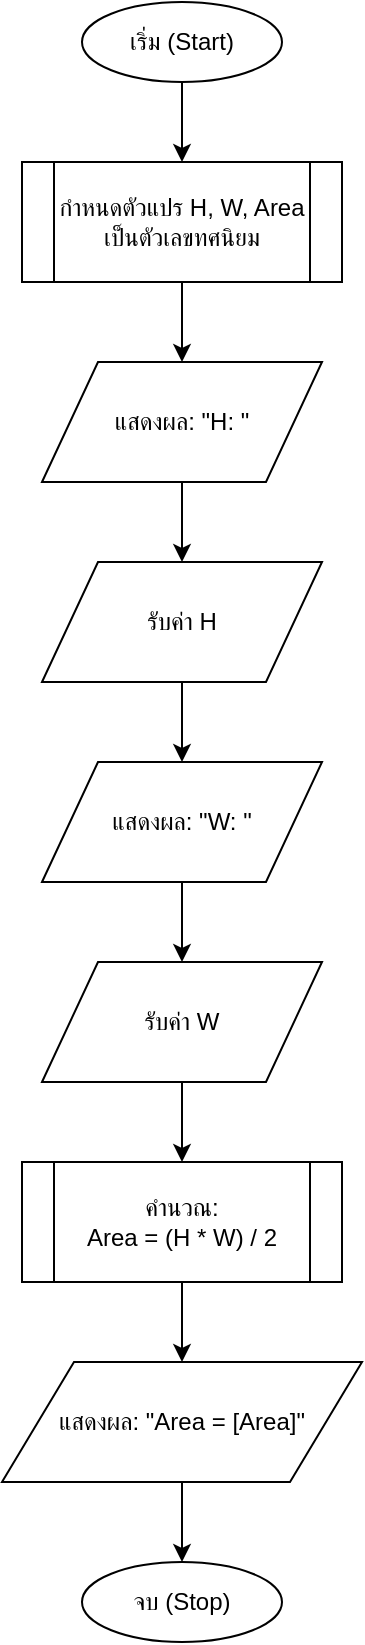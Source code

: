 <mxfile version="28.2.5">
  <diagram name="หน้า-1" id="HQ9NVgsOX_6Um-SGwR-2">
    <mxGraphModel grid="1" page="1" gridSize="10" guides="1" tooltips="1" connect="1" arrows="1" fold="1" pageScale="1" pageWidth="827" pageHeight="1169" math="0" shadow="0">
      <root>
        <mxCell id="0" />
        <mxCell id="1" parent="0" />
        <mxCell id="PAVQ1afMyBgtSDZh_0J4-1" value="เริ่ม (Start)" style="ellipse;whiteSpace=wrap;html=1;" vertex="1" parent="1">
          <mxGeometry x="340" y="20" width="100" height="40" as="geometry" />
        </mxCell>
        <mxCell id="PAVQ1afMyBgtSDZh_0J4-2" value="" style="endArrow=classic;html=1;exitX=0.5;exitY=1;entryX=0.5;entryY=0;" edge="1" parent="1" source="PAVQ1afMyBgtSDZh_0J4-1" target="PAVQ1afMyBgtSDZh_0J4-3">
          <mxGeometry width="50" height="50" relative="1" as="geometry">
            <mxPoint x="390" y="60" as="sourcePoint" />
            <mxPoint x="390" y="100" as="targetPoint" />
          </mxGeometry>
        </mxCell>
        <mxCell id="PAVQ1afMyBgtSDZh_0J4-3" value="กำหนดตัวแปร H, W, Area เป็นตัวเลขทศนิยม" style="shape=process;whiteSpace=wrap;html=1;" vertex="1" parent="1">
          <mxGeometry x="310" y="100" width="160" height="60" as="geometry" />
        </mxCell>
        <mxCell id="PAVQ1afMyBgtSDZh_0J4-4" value="" style="endArrow=classic;html=1;exitX=0.5;exitY=1;entryX=0.5;entryY=0;" edge="1" parent="1" source="PAVQ1afMyBgtSDZh_0J4-3" target="PAVQ1afMyBgtSDZh_0J4-5">
          <mxGeometry width="50" height="50" relative="1" as="geometry">
            <mxPoint x="390" y="160" as="sourcePoint" />
            <mxPoint x="390" y="200" as="targetPoint" />
          </mxGeometry>
        </mxCell>
        <mxCell id="PAVQ1afMyBgtSDZh_0J4-5" value="แสดงผล: &quot;H: &quot;" style="shape=parallelogram;perimeter=parallelogramPerimeter;whiteSpace=wrap;html=1;" vertex="1" parent="1">
          <mxGeometry x="320" y="200" width="140" height="60" as="geometry" />
        </mxCell>
        <mxCell id="PAVQ1afMyBgtSDZh_0J4-6" value="" style="endArrow=classic;html=1;exitX=0.5;exitY=1;entryX=0.5;entryY=0;" edge="1" parent="1" source="PAVQ1afMyBgtSDZh_0J4-5" target="PAVQ1afMyBgtSDZh_0J4-7">
          <mxGeometry width="50" height="50" relative="1" as="geometry">
            <mxPoint x="390" y="260" as="sourcePoint" />
            <mxPoint x="390" y="300" as="targetPoint" />
          </mxGeometry>
        </mxCell>
        <mxCell id="PAVQ1afMyBgtSDZh_0J4-7" value="รับค่า H" style="shape=parallelogram;perimeter=parallelogramPerimeter;whiteSpace=wrap;html=1;" vertex="1" parent="1">
          <mxGeometry x="320" y="300" width="140" height="60" as="geometry" />
        </mxCell>
        <mxCell id="PAVQ1afMyBgtSDZh_0J4-8" value="" style="endArrow=classic;html=1;exitX=0.5;exitY=1;entryX=0.5;entryY=0;" edge="1" parent="1" source="PAVQ1afMyBgtSDZh_0J4-7" target="PAVQ1afMyBgtSDZh_0J4-9">
          <mxGeometry width="50" height="50" relative="1" as="geometry">
            <mxPoint x="390" y="360" as="sourcePoint" />
            <mxPoint x="390" y="400" as="targetPoint" />
          </mxGeometry>
        </mxCell>
        <mxCell id="PAVQ1afMyBgtSDZh_0J4-9" value="แสดงผล: &quot;W: &quot;" style="shape=parallelogram;perimeter=parallelogramPerimeter;whiteSpace=wrap;html=1;" vertex="1" parent="1">
          <mxGeometry x="320" y="400" width="140" height="60" as="geometry" />
        </mxCell>
        <mxCell id="PAVQ1afMyBgtSDZh_0J4-10" value="" style="endArrow=classic;html=1;exitX=0.5;exitY=1;entryX=0.5;entryY=0;" edge="1" parent="1" source="PAVQ1afMyBgtSDZh_0J4-9" target="PAVQ1afMyBgtSDZh_0J4-11">
          <mxGeometry width="50" height="50" relative="1" as="geometry">
            <mxPoint x="390" y="460" as="sourcePoint" />
            <mxPoint x="390" y="500" as="targetPoint" />
          </mxGeometry>
        </mxCell>
        <mxCell id="PAVQ1afMyBgtSDZh_0J4-11" value="รับค่า W" style="shape=parallelogram;perimeter=parallelogramPerimeter;whiteSpace=wrap;html=1;" vertex="1" parent="1">
          <mxGeometry x="320" y="500" width="140" height="60" as="geometry" />
        </mxCell>
        <mxCell id="PAVQ1afMyBgtSDZh_0J4-12" value="" style="endArrow=classic;html=1;exitX=0.5;exitY=1;entryX=0.5;entryY=0;" edge="1" parent="1" source="PAVQ1afMyBgtSDZh_0J4-11" target="PAVQ1afMyBgtSDZh_0J4-13">
          <mxGeometry width="50" height="50" relative="1" as="geometry">
            <mxPoint x="390" y="560" as="sourcePoint" />
            <mxPoint x="390" y="600" as="targetPoint" />
          </mxGeometry>
        </mxCell>
        <mxCell id="PAVQ1afMyBgtSDZh_0J4-13" value="คำนวณ:&#xa;Area = (H * W) / 2" style="shape=process;whiteSpace=wrap;html=1;" vertex="1" parent="1">
          <mxGeometry x="310" y="600" width="160" height="60" as="geometry" />
        </mxCell>
        <mxCell id="PAVQ1afMyBgtSDZh_0J4-14" value="" style="endArrow=classic;html=1;exitX=0.5;exitY=1;entryX=0.5;entryY=0;" edge="1" parent="1" source="PAVQ1afMyBgtSDZh_0J4-13" target="PAVQ1afMyBgtSDZh_0J4-15">
          <mxGeometry width="50" height="50" relative="1" as="geometry">
            <mxPoint x="390" y="660" as="sourcePoint" />
            <mxPoint x="390" y="700" as="targetPoint" />
          </mxGeometry>
        </mxCell>
        <mxCell id="PAVQ1afMyBgtSDZh_0J4-15" value="แสดงผล: &quot;Area = [Area]&quot;" style="shape=parallelogram;perimeter=parallelogramPerimeter;whiteSpace=wrap;html=1;" vertex="1" parent="1">
          <mxGeometry x="300" y="700" width="180" height="60" as="geometry" />
        </mxCell>
        <mxCell id="PAVQ1afMyBgtSDZh_0J4-16" value="" style="endArrow=classic;html=1;exitX=0.5;exitY=1;entryX=0.5;entryY=0;" edge="1" parent="1" source="PAVQ1afMyBgtSDZh_0J4-15" target="PAVQ1afMyBgtSDZh_0J4-17">
          <mxGeometry width="50" height="50" relative="1" as="geometry">
            <mxPoint x="390" y="760" as="sourcePoint" />
            <mxPoint x="390" y="800" as="targetPoint" />
          </mxGeometry>
        </mxCell>
        <mxCell id="PAVQ1afMyBgtSDZh_0J4-17" value="จบ (Stop)" style="ellipse;whiteSpace=wrap;html=1;" vertex="1" parent="1">
          <mxGeometry x="340" y="800" width="100" height="40" as="geometry" />
        </mxCell>
      </root>
    </mxGraphModel>
  </diagram>
</mxfile>
